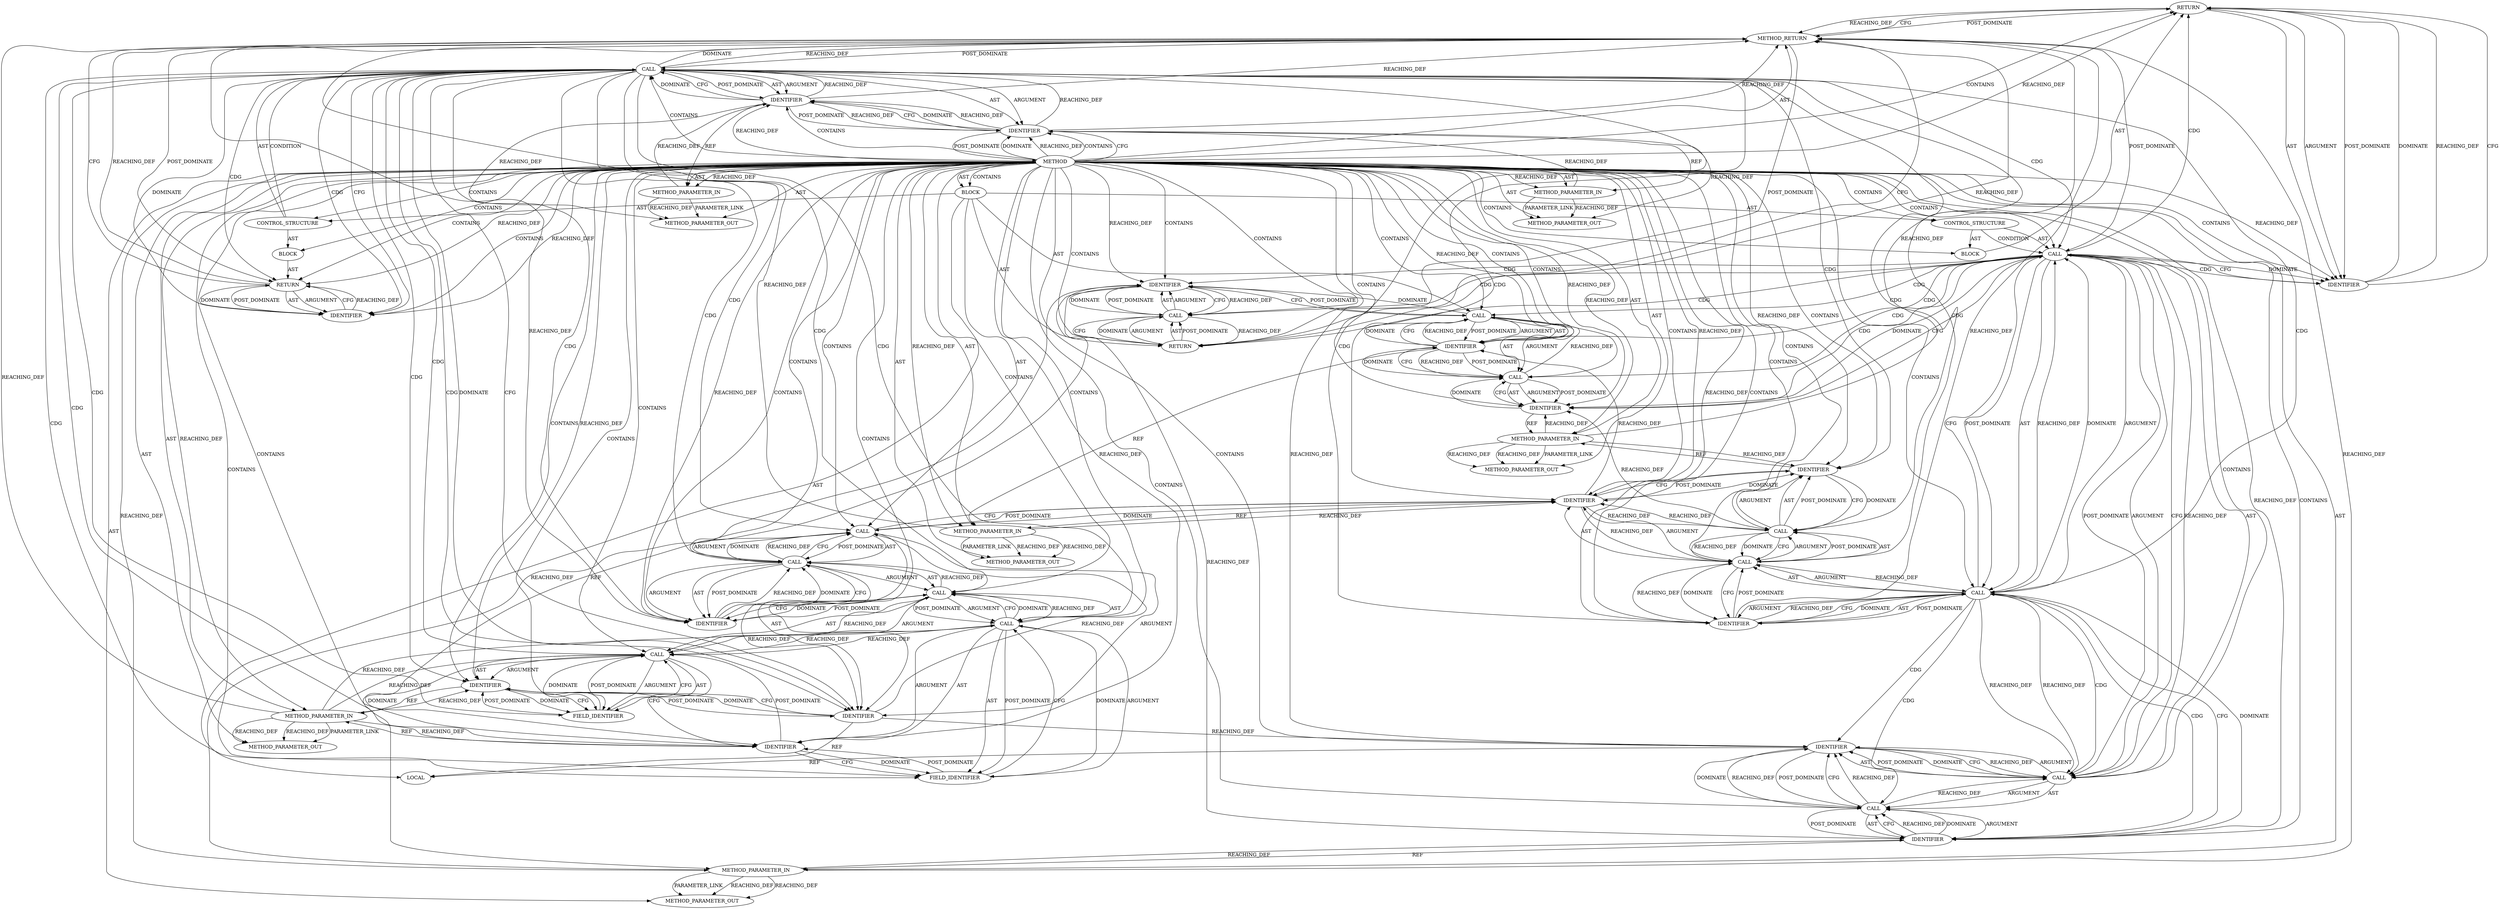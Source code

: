 digraph {
  15945 [label=RETURN ORDER=1 ARGUMENT_INDEX=1 CODE="return false;" COLUMN_NUMBER=3 LINE_NUMBER=1881]
  15933 [label=CALL ORDER=1 ARGUMENT_INDEX=-1 CODE="done - *flushed_at < SZ_128K && tcp_inq(sk) > max_rec" COLUMN_NUMBER=6 METHOD_FULL_NAME="<operator>.logicalAnd" LINE_NUMBER=1880 TYPE_FULL_NAME="<empty>" DISPATCH_TYPE="STATIC_DISPATCH" SIGNATURE="" NAME="<operator>.logicalAnd"]
  21669 [label=METHOD_PARAMETER_OUT ORDER=5 CODE="ssize_t done" IS_VARIADIC=false COLUMN_NUMBER=45 LINE_NUMBER=1871 TYPE_FULL_NAME="ssize_t" EVALUATION_STRATEGY="BY_VALUE" INDEX=5 NAME="done"]
  15923 [label=CALL ORDER=2 ARGUMENT_INDEX=2 CODE="prot->overhead_size - prot->tail_size + TLS_MAX_PAYLOAD_SIZE" COLUMN_NUMBER=12 METHOD_FULL_NAME="<operator>.addition" LINE_NUMBER=1879 TYPE_FULL_NAME="<empty>" DISPATCH_TYPE="STATIC_DISPATCH" SIGNATURE="" NAME="<operator>.addition"]
  15951 [label=RETURN ORDER=6 ARGUMENT_INDEX=-1 CODE="return sk_flush_backlog(sk);" COLUMN_NUMBER=2 LINE_NUMBER=1884]
  15926 [label=IDENTIFIER ORDER=1 ARGUMENT_INDEX=1 CODE="prot" COLUMN_NUMBER=12 LINE_NUMBER=1879 TYPE_FULL_NAME="tls_prot_info*" NAME="prot"]
  15936 [label=IDENTIFIER ORDER=1 ARGUMENT_INDEX=1 CODE="done" COLUMN_NUMBER=6 LINE_NUMBER=1880 TYPE_FULL_NAME="ssize_t" NAME="done"]
  21668 [label=METHOD_PARAMETER_OUT ORDER=4 CODE="size_t decrypted" IS_VARIADIC=false COLUMN_NUMBER=27 LINE_NUMBER=1871 TYPE_FULL_NAME="size_t" EVALUATION_STRATEGY="BY_VALUE" INDEX=4 NAME="decrypted"]
  15950 [label=IDENTIFIER ORDER=2 ARGUMENT_INDEX=2 CODE="done" COLUMN_NUMBER=16 LINE_NUMBER=1883 TYPE_FULL_NAME="ssize_t" NAME="done"]
  15912 [label=BLOCK ORDER=7 ARGUMENT_INDEX=-1 CODE="{
	size_t max_rec;

	if (len_left <= decrypted)
		return false;

	max_rec = prot->overhead_size - prot->tail_size + TLS_MAX_PAYLOAD_SIZE;
	if (done - *flushed_at < SZ_128K && tcp_inq(sk) > max_rec)
		return false;

	*flushed_at = done;
	return sk_flush_backlog(sk);
}" COLUMN_NUMBER=1 LINE_NUMBER=1873 TYPE_FULL_NAME="void"]
  15947 [label=CALL ORDER=5 ARGUMENT_INDEX=-1 CODE="*flushed_at = done" COLUMN_NUMBER=2 METHOD_FULL_NAME="<operator>.assignment" LINE_NUMBER=1883 TYPE_FULL_NAME="<empty>" DISPATCH_TYPE="STATIC_DISPATCH" SIGNATURE="" NAME="<operator>.assignment"]
  15921 [label=CALL ORDER=3 ARGUMENT_INDEX=-1 CODE="max_rec = prot->overhead_size - prot->tail_size + TLS_MAX_PAYLOAD_SIZE" COLUMN_NUMBER=2 METHOD_FULL_NAME="<operator>.assignment" LINE_NUMBER=1879 TYPE_FULL_NAME="<empty>" DISPATCH_TYPE="STATIC_DISPATCH" SIGNATURE="" NAME="<operator>.assignment"]
  15940 [label=CALL ORDER=2 ARGUMENT_INDEX=2 CODE="tcp_inq(sk) > max_rec" COLUMN_NUMBER=38 METHOD_FULL_NAME="<operator>.greaterThan" LINE_NUMBER=1880 TYPE_FULL_NAME="<empty>" DISPATCH_TYPE="STATIC_DISPATCH" SIGNATURE="" NAME="<operator>.greaterThan"]
  15922 [label=IDENTIFIER ORDER=1 ARGUMENT_INDEX=1 CODE="max_rec" COLUMN_NUMBER=2 LINE_NUMBER=1879 TYPE_FULL_NAME="size_t" NAME="max_rec"]
  15917 [label=IDENTIFIER ORDER=2 ARGUMENT_INDEX=2 CODE="decrypted" COLUMN_NUMBER=18 LINE_NUMBER=1876 TYPE_FULL_NAME="size_t" NAME="decrypted"]
  15938 [label=IDENTIFIER ORDER=1 ARGUMENT_INDEX=1 CODE="flushed_at" COLUMN_NUMBER=14 LINE_NUMBER=1880 TYPE_FULL_NAME="size_t*" NAME="flushed_at"]
  15927 [label=FIELD_IDENTIFIER ORDER=2 ARGUMENT_INDEX=2 CODE="overhead_size" COLUMN_NUMBER=12 LINE_NUMBER=1879 CANONICAL_NAME="overhead_size"]
  15915 [label=CALL ORDER=1 ARGUMENT_INDEX=-1 CODE="len_left <= decrypted" COLUMN_NUMBER=6 METHOD_FULL_NAME="<operator>.lessEqualsThan" LINE_NUMBER=1876 TYPE_FULL_NAME="<empty>" DISPATCH_TYPE="STATIC_DISPATCH" SIGNATURE="" NAME="<operator>.lessEqualsThan"]
  21666 [label=METHOD_PARAMETER_OUT ORDER=2 CODE="struct tls_prot_info *prot" IS_VARIADIC=false COLUMN_NUMBER=41 LINE_NUMBER=1870 TYPE_FULL_NAME="tls_prot_info*" EVALUATION_STRATEGY="BY_VALUE" INDEX=2 NAME="prot"]
  15916 [label=IDENTIFIER ORDER=1 ARGUMENT_INDEX=1 CODE="len_left" COLUMN_NUMBER=6 LINE_NUMBER=1876 TYPE_FULL_NAME="size_t" NAME="len_left"]
  21667 [label=METHOD_PARAMETER_OUT ORDER=3 CODE="size_t len_left" IS_VARIADIC=false COLUMN_NUMBER=10 LINE_NUMBER=1871 TYPE_FULL_NAME="size_t" EVALUATION_STRATEGY="BY_VALUE" INDEX=3 NAME="len_left"]
  15935 [label=CALL ORDER=1 ARGUMENT_INDEX=1 CODE="done - *flushed_at" COLUMN_NUMBER=6 METHOD_FULL_NAME="<operator>.subtraction" LINE_NUMBER=1880 TYPE_FULL_NAME="<empty>" DISPATCH_TYPE="STATIC_DISPATCH" SIGNATURE="" NAME="<operator>.subtraction"]
  15910 [label=METHOD_PARAMETER_IN ORDER=5 CODE="ssize_t done" IS_VARIADIC=false COLUMN_NUMBER=45 LINE_NUMBER=1871 TYPE_FULL_NAME="ssize_t" EVALUATION_STRATEGY="BY_VALUE" INDEX=5 NAME="done"]
  15925 [label=CALL ORDER=1 ARGUMENT_INDEX=1 CODE="prot->overhead_size" COLUMN_NUMBER=12 METHOD_FULL_NAME="<operator>.indirectFieldAccess" LINE_NUMBER=1879 TYPE_FULL_NAME="<empty>" DISPATCH_TYPE="STATIC_DISPATCH" SIGNATURE="" NAME="<operator>.indirectFieldAccess"]
  15941 [label=CALL ORDER=1 ARGUMENT_INDEX=1 CODE="tcp_inq(sk)" COLUMN_NUMBER=38 METHOD_FULL_NAME="tcp_inq" LINE_NUMBER=1880 TYPE_FULL_NAME="<empty>" DISPATCH_TYPE="STATIC_DISPATCH" SIGNATURE="" NAME="tcp_inq"]
  15908 [label=METHOD_PARAMETER_IN ORDER=3 CODE="size_t len_left" IS_VARIADIC=false COLUMN_NUMBER=10 LINE_NUMBER=1871 TYPE_FULL_NAME="size_t" EVALUATION_STRATEGY="BY_VALUE" INDEX=3 NAME="len_left"]
  15914 [label=CONTROL_STRUCTURE CONTROL_STRUCTURE_TYPE="IF" ORDER=2 PARSER_TYPE_NAME="CASTIfStatement" ARGUMENT_INDEX=-1 CODE="if (len_left <= decrypted)" COLUMN_NUMBER=2 LINE_NUMBER=1876]
  15948 [label=CALL ORDER=1 ARGUMENT_INDEX=1 CODE="*flushed_at" COLUMN_NUMBER=2 METHOD_FULL_NAME="<operator>.indirection" LINE_NUMBER=1883 TYPE_FULL_NAME="<empty>" DISPATCH_TYPE="STATIC_DISPATCH" SIGNATURE="" NAME="<operator>.indirection"]
  15919 [label=RETURN ORDER=1 ARGUMENT_INDEX=1 CODE="return false;" COLUMN_NUMBER=3 LINE_NUMBER=1877]
  15931 [label=IDENTIFIER ORDER=2 ARGUMENT_INDEX=2 CODE="TLS_MAX_PAYLOAD_SIZE" COLUMN_NUMBER=52 LINE_NUMBER=1879 TYPE_FULL_NAME="ANY" NAME="TLS_MAX_PAYLOAD_SIZE"]
  15949 [label=IDENTIFIER ORDER=1 ARGUMENT_INDEX=1 CODE="flushed_at" COLUMN_NUMBER=3 LINE_NUMBER=1883 TYPE_FULL_NAME="size_t*" NAME="flushed_at"]
  21665 [label=METHOD_PARAMETER_OUT ORDER=1 CODE="struct sock *sk" IS_VARIADIC=false COLUMN_NUMBER=24 LINE_NUMBER=1870 TYPE_FULL_NAME="sock*" EVALUATION_STRATEGY="BY_VALUE" INDEX=1 NAME="sk"]
  15930 [label=FIELD_IDENTIFIER ORDER=2 ARGUMENT_INDEX=2 CODE="tail_size" COLUMN_NUMBER=34 LINE_NUMBER=1879 CANONICAL_NAME="tail_size"]
  15929 [label=IDENTIFIER ORDER=1 ARGUMENT_INDEX=1 CODE="prot" COLUMN_NUMBER=34 LINE_NUMBER=1879 TYPE_FULL_NAME="tls_prot_info*" NAME="prot"]
  15944 [label=BLOCK ORDER=2 ARGUMENT_INDEX=-1 CODE="<empty>" COLUMN_NUMBER=3 LINE_NUMBER=1881 TYPE_FULL_NAME="void"]
  15939 [label=IDENTIFIER ORDER=2 ARGUMENT_INDEX=2 CODE="SZ_128K" COLUMN_NUMBER=27 LINE_NUMBER=1880 TYPE_FULL_NAME="ANY" NAME="SZ_128K"]
  15952 [label=CALL ORDER=1 ARGUMENT_INDEX=-1 CODE="sk_flush_backlog(sk)" COLUMN_NUMBER=9 METHOD_FULL_NAME="sk_flush_backlog" LINE_NUMBER=1884 TYPE_FULL_NAME="<empty>" DISPATCH_TYPE="STATIC_DISPATCH" SIGNATURE="" NAME="sk_flush_backlog"]
  15954 [label=METHOD_RETURN ORDER=8 CODE="RET" COLUMN_NUMBER=1 LINE_NUMBER=1869 TYPE_FULL_NAME="bool" EVALUATION_STRATEGY="BY_VALUE"]
  15942 [label=IDENTIFIER ORDER=1 ARGUMENT_INDEX=1 CODE="sk" COLUMN_NUMBER=46 LINE_NUMBER=1880 TYPE_FULL_NAME="sock*" NAME="sk"]
  21670 [label=METHOD_PARAMETER_OUT ORDER=6 CODE="size_t *flushed_at" IS_VARIADIC=false COLUMN_NUMBER=10 LINE_NUMBER=1872 TYPE_FULL_NAME="size_t*" EVALUATION_STRATEGY="BY_VALUE" INDEX=6 NAME="flushed_at"]
  15911 [label=METHOD_PARAMETER_IN ORDER=6 CODE="size_t *flushed_at" IS_VARIADIC=false COLUMN_NUMBER=10 LINE_NUMBER=1872 TYPE_FULL_NAME="size_t*" EVALUATION_STRATEGY="BY_VALUE" INDEX=6 NAME="flushed_at"]
  15943 [label=IDENTIFIER ORDER=2 ARGUMENT_INDEX=2 CODE="max_rec" COLUMN_NUMBER=52 LINE_NUMBER=1880 TYPE_FULL_NAME="size_t" NAME="max_rec"]
  15924 [label=CALL ORDER=1 ARGUMENT_INDEX=1 CODE="prot->overhead_size - prot->tail_size" COLUMN_NUMBER=12 METHOD_FULL_NAME="<operator>.subtraction" LINE_NUMBER=1879 TYPE_FULL_NAME="<empty>" DISPATCH_TYPE="STATIC_DISPATCH" SIGNATURE="" NAME="<operator>.subtraction"]
  15907 [label=METHOD_PARAMETER_IN ORDER=2 CODE="struct tls_prot_info *prot" IS_VARIADIC=false COLUMN_NUMBER=41 LINE_NUMBER=1870 TYPE_FULL_NAME="tls_prot_info*" EVALUATION_STRATEGY="BY_VALUE" INDEX=2 NAME="prot"]
  15934 [label=CALL ORDER=1 ARGUMENT_INDEX=1 CODE="done - *flushed_at < SZ_128K" COLUMN_NUMBER=6 METHOD_FULL_NAME="<operator>.lessThan" LINE_NUMBER=1880 TYPE_FULL_NAME="<empty>" DISPATCH_TYPE="STATIC_DISPATCH" SIGNATURE="" NAME="<operator>.lessThan"]
  15913 [label=LOCAL ORDER=1 CODE="size_t max_rec" COLUMN_NUMBER=9 LINE_NUMBER=1874 TYPE_FULL_NAME="size_t" NAME="max_rec"]
  15946 [label=IDENTIFIER ORDER=1 ARGUMENT_INDEX=-1 CODE="false" COLUMN_NUMBER=10 LINE_NUMBER=1881 TYPE_FULL_NAME="ANY" NAME="false"]
  15906 [label=METHOD_PARAMETER_IN ORDER=1 CODE="struct sock *sk" IS_VARIADIC=false COLUMN_NUMBER=24 LINE_NUMBER=1870 TYPE_FULL_NAME="sock*" EVALUATION_STRATEGY="BY_VALUE" INDEX=1 NAME="sk"]
  15953 [label=IDENTIFIER ORDER=1 ARGUMENT_INDEX=1 CODE="sk" COLUMN_NUMBER=26 LINE_NUMBER=1884 TYPE_FULL_NAME="sock*" NAME="sk"]
  15905 [label=METHOD COLUMN_NUMBER=1 LINE_NUMBER=1869 COLUMN_NUMBER_END=1 IS_EXTERNAL=false SIGNATURE="bool tls_read_flush_backlog (sock*,tls_prot_info*,size_t,size_t,ssize_t,size_t*)" NAME="tls_read_flush_backlog" AST_PARENT_TYPE="TYPE_DECL" AST_PARENT_FULL_NAME="tls_sw.c:<global>" ORDER=41 CODE="static bool
tls_read_flush_backlog(struct sock *sk, struct tls_prot_info *prot,
		       size_t len_left, size_t decrypted, ssize_t done,
		       size_t *flushed_at)
{
	size_t max_rec;

	if (len_left <= decrypted)
		return false;

	max_rec = prot->overhead_size - prot->tail_size + TLS_MAX_PAYLOAD_SIZE;
	if (done - *flushed_at < SZ_128K && tcp_inq(sk) > max_rec)
		return false;

	*flushed_at = done;
	return sk_flush_backlog(sk);
}" FULL_NAME="tls_read_flush_backlog" LINE_NUMBER_END=1885 FILENAME="tls_sw.c"]
  15920 [label=IDENTIFIER ORDER=1 ARGUMENT_INDEX=-1 CODE="false" COLUMN_NUMBER=10 LINE_NUMBER=1877 TYPE_FULL_NAME="ANY" NAME="false"]
  15937 [label=CALL ORDER=2 ARGUMENT_INDEX=2 CODE="*flushed_at" COLUMN_NUMBER=13 METHOD_FULL_NAME="<operator>.indirection" LINE_NUMBER=1880 TYPE_FULL_NAME="<empty>" DISPATCH_TYPE="STATIC_DISPATCH" SIGNATURE="" NAME="<operator>.indirection"]
  15928 [label=CALL ORDER=2 ARGUMENT_INDEX=2 CODE="prot->tail_size" COLUMN_NUMBER=34 METHOD_FULL_NAME="<operator>.indirectFieldAccess" LINE_NUMBER=1879 TYPE_FULL_NAME="<empty>" DISPATCH_TYPE="STATIC_DISPATCH" SIGNATURE="" NAME="<operator>.indirectFieldAccess"]
  15932 [label=CONTROL_STRUCTURE CONTROL_STRUCTURE_TYPE="IF" ORDER=4 PARSER_TYPE_NAME="CASTIfStatement" ARGUMENT_INDEX=-1 CODE="if (done - *flushed_at < SZ_128K && tcp_inq(sk) > max_rec)" COLUMN_NUMBER=2 LINE_NUMBER=1880]
  15918 [label=BLOCK ORDER=2 ARGUMENT_INDEX=-1 CODE="<empty>" COLUMN_NUMBER=3 LINE_NUMBER=1877 TYPE_FULL_NAME="void"]
  15909 [label=METHOD_PARAMETER_IN ORDER=4 CODE="size_t decrypted" IS_VARIADIC=false COLUMN_NUMBER=27 LINE_NUMBER=1871 TYPE_FULL_NAME="size_t" EVALUATION_STRATEGY="BY_VALUE" INDEX=4 NAME="decrypted"]
  15930 -> 15928 [label=CFG ]
  15912 -> 15932 [label=AST ]
  15937 -> 15936 [label=REACHING_DEF VARIABLE="*flushed_at"]
  15905 -> 15945 [label=REACHING_DEF VARIABLE=""]
  15915 -> 15924 [label=CDG ]
  15924 -> 15928 [label=AST ]
  15917 -> 15915 [label=REACHING_DEF VARIABLE="decrypted"]
  15952 -> 15951 [label=REACHING_DEF VARIABLE="sk_flush_backlog(sk)"]
  15919 -> 15920 [label=POST_DOMINATE ]
  15919 -> 15954 [label=REACHING_DEF VARIABLE="<RET>"]
  15905 -> 15943 [label=CONTAINS ]
  15905 -> 15919 [label=REACHING_DEF VARIABLE=""]
  15947 -> 15950 [label=POST_DOMINATE ]
  15915 -> 15936 [label=CDG ]
  15905 -> 21668 [label=AST ]
  15934 -> 15933 [label=CFG ]
  15909 -> 21668 [label=REACHING_DEF VARIABLE="decrypted"]
  15910 -> 15954 [label=REACHING_DEF VARIABLE="done"]
  15934 -> 15935 [label=AST ]
  15907 -> 15954 [label=REACHING_DEF VARIABLE="prot"]
  15920 -> 15919 [label=CFG ]
  15917 -> 21668 [label=REACHING_DEF VARIABLE="decrypted"]
  15931 -> 15954 [label=REACHING_DEF VARIABLE="TLS_MAX_PAYLOAD_SIZE"]
  15937 -> 15935 [label=REACHING_DEF VARIABLE="*flushed_at"]
  15905 -> 15949 [label=CONTAINS ]
  15933 -> 15947 [label=CDG ]
  15905 -> 15911 [label=AST ]
  15935 -> 15937 [label=ARGUMENT ]
  15944 -> 15945 [label=AST ]
  15914 -> 15918 [label=AST ]
  15905 -> 15946 [label=CONTAINS ]
  15905 -> 15938 [label=CONTAINS ]
  15905 -> 15939 [label=REACHING_DEF VARIABLE=""]
  15905 -> 21669 [label=AST ]
  15915 -> 15917 [label=POST_DOMINATE ]
  15938 -> 15911 [label=REF ]
  15905 -> 15948 [label=CONTAINS ]
  15936 -> 15938 [label=DOMINATE ]
  15905 -> 15944 [label=CONTAINS ]
  15907 -> 15926 [label=REACHING_DEF VARIABLE="prot"]
  15951 -> 15952 [label=ARGUMENT ]
  15905 -> 15919 [label=CONTAINS ]
  15939 -> 15934 [label=REACHING_DEF VARIABLE="SZ_128K"]
  15915 -> 15917 [label=AST ]
  15922 -> 15926 [label=DOMINATE ]
  15915 -> 15929 [label=CDG ]
  15912 -> 15914 [label=AST ]
  15932 -> 15944 [label=AST ]
  15923 -> 15921 [label=DOMINATE ]
  15937 -> 15935 [label=CFG ]
  15927 -> 15925 [label=DOMINATE ]
  15938 -> 15937 [label=CFG ]
  15926 -> 15927 [label=DOMINATE ]
  15917 -> 15909 [label=REF ]
  15951 -> 15952 [label=AST ]
  15931 -> 15923 [label=REACHING_DEF VARIABLE="TLS_MAX_PAYLOAD_SIZE"]
  15905 -> 15916 [label=DOMINATE ]
  15941 -> 15943 [label=CFG ]
  15949 -> 15948 [label=DOMINATE ]
  15915 -> 15939 [label=CDG ]
  15933 -> 15934 [label=ARGUMENT ]
  15933 -> 15949 [label=CFG ]
  15905 -> 15932 [label=CONTAINS ]
  15905 -> 15916 [label=REACHING_DEF VARIABLE=""]
  15923 -> 15931 [label=ARGUMENT ]
  15921 -> 15922 [label=AST ]
  15948 -> 15950 [label=DOMINATE ]
  15941 -> 15942 [label=ARGUMENT ]
  15933 -> 15950 [label=CDG ]
  15954 -> 15915 [label=POST_DOMINATE ]
  15951 -> 15954 [label=CFG ]
  15948 -> 15949 [label=AST ]
  15905 -> 15942 [label=CONTAINS ]
  15934 -> 15941 [label=CDG ]
  15905 -> 15934 [label=CONTAINS ]
  15916 -> 15954 [label=REACHING_DEF VARIABLE="len_left"]
  15905 -> 15931 [label=CONTAINS ]
  15938 -> 15937 [label=DOMINATE ]
  15907 -> 15929 [label=REACHING_DEF VARIABLE="prot"]
  15905 -> 15937 [label=CONTAINS ]
  15936 -> 15937 [label=REACHING_DEF VARIABLE="done"]
  15905 -> 15938 [label=REACHING_DEF VARIABLE=""]
  15910 -> 21669 [label=REACHING_DEF VARIABLE="done"]
  15910 -> 21669 [label=REACHING_DEF VARIABLE="done"]
  15926 -> 15927 [label=CFG ]
  15953 -> 15952 [label=DOMINATE ]
  15932 -> 15933 [label=CONDITION ]
  15911 -> 21670 [label=PARAMETER_LINK ]
  15934 -> 15933 [label=REACHING_DEF VARIABLE="done - *flushed_at < SZ_128K"]
  15935 -> 15936 [label=ARGUMENT ]
  15950 -> 15947 [label=DOMINATE ]
  15905 -> 15929 [label=CONTAINS ]
  15910 -> 15936 [label=REACHING_DEF VARIABLE="done"]
  15915 -> 15928 [label=CDG ]
  15906 -> 21665 [label=PARAMETER_LINK ]
  15911 -> 15938 [label=REACHING_DEF VARIABLE="flushed_at"]
  15920 -> 15919 [label=REACHING_DEF VARIABLE="false"]
  15921 -> 15922 [label=ARGUMENT ]
  15915 -> 15926 [label=CDG ]
  15905 -> 15953 [label=REACHING_DEF VARIABLE=""]
  15945 -> 15946 [label=AST ]
  15933 -> 15940 [label=ARGUMENT ]
  15924 -> 15931 [label=DOMINATE ]
  15943 -> 15940 [label=REACHING_DEF VARIABLE="max_rec"]
  15915 -> 15934 [label=CDG ]
  15936 -> 15921 [label=POST_DOMINATE ]
  15905 -> 15911 [label=REACHING_DEF VARIABLE=""]
  15928 -> 15930 [label=ARGUMENT ]
  15937 -> 15938 [label=ARGUMENT ]
  15905 -> 15941 [label=CONTAINS ]
  15942 -> 15941 [label=CFG ]
  15923 -> 15924 [label=ARGUMENT ]
  15915 -> 15922 [label=CDG ]
  15915 -> 15937 [label=CDG ]
  15905 -> 15945 [label=CONTAINS ]
  15929 -> 15930 [label=CFG ]
  15915 -> 15923 [label=CDG ]
  15909 -> 21668 [label=PARAMETER_LINK ]
  15905 -> 15908 [label=AST ]
  15905 -> 15931 [label=REACHING_DEF VARIABLE=""]
  15915 -> 15954 [label=DOMINATE ]
  15925 -> 15928 [label=REACHING_DEF VARIABLE="prot->overhead_size"]
  15933 -> 15940 [label=AST ]
  15934 -> 15942 [label=CDG ]
  15928 -> 15924 [label=CFG ]
  15917 -> 15954 [label=REACHING_DEF VARIABLE="decrypted"]
  15919 -> 15920 [label=AST ]
  15935 -> 15934 [label=REACHING_DEF VARIABLE="done - *flushed_at"]
  15905 -> 15918 [label=CONTAINS ]
  15921 -> 15936 [label=DOMINATE ]
  15923 -> 15924 [label=AST ]
  15915 -> 15917 [label=ARGUMENT ]
  15916 -> 15908 [label=REF ]
  15919 -> 15920 [label=ARGUMENT ]
  15905 -> 15906 [label=REACHING_DEF VARIABLE=""]
  15954 -> 15919 [label=POST_DOMINATE ]
  15924 -> 15923 [label=REACHING_DEF VARIABLE="prot->overhead_size - prot->tail_size"]
  15916 -> 15915 [label=REACHING_DEF VARIABLE="len_left"]
  15908 -> 15916 [label=REACHING_DEF VARIABLE="len_left"]
  15947 -> 15948 [label=AST ]
  15924 -> 15931 [label=CFG ]
  15952 -> 15953 [label=POST_DOMINATE ]
  15937 -> 15949 [label=REACHING_DEF VARIABLE="*flushed_at"]
  15940 -> 15933 [label=CFG ]
  15907 -> 21666 [label=REACHING_DEF VARIABLE="prot"]
  15907 -> 21666 [label=REACHING_DEF VARIABLE="prot"]
  15915 -> 15921 [label=CDG ]
  15905 -> 15936 [label=CONTAINS ]
  15941 -> 15943 [label=REACHING_DEF VARIABLE="tcp_inq(sk)"]
  15951 -> 15954 [label=REACHING_DEF VARIABLE="<RET>"]
  15925 -> 15926 [label=AST ]
  15948 -> 15950 [label=CFG ]
  15942 -> 15941 [label=REACHING_DEF VARIABLE="sk"]
  15915 -> 15935 [label=CDG ]
  15924 -> 15928 [label=POST_DOMINATE ]
  15923 -> 15921 [label=REACHING_DEF VARIABLE="prot->overhead_size - prot->tail_size + TLS_MAX_PAYLOAD_SIZE"]
  15921 -> 15923 [label=POST_DOMINATE ]
  15933 -> 15953 [label=CDG ]
  15916 -> 15905 [label=POST_DOMINATE ]
  15933 -> 15949 [label=CDG ]
  15928 -> 15924 [label=DOMINATE ]
  15929 -> 15925 [label=POST_DOMINATE ]
  15940 -> 15943 [label=ARGUMENT ]
  15925 -> 15927 [label=POST_DOMINATE ]
  15911 -> 21670 [label=REACHING_DEF VARIABLE="flushed_at"]
  15911 -> 21670 [label=REACHING_DEF VARIABLE="flushed_at"]
  15905 -> 21665 [label=AST ]
  15943 -> 15913 [label=REF ]
  15905 -> 15942 [label=REACHING_DEF VARIABLE=""]
  15926 -> 15907 [label=REF ]
  15933 -> 15934 [label=POST_DOMINATE ]
  15939 -> 15934 [label=CFG ]
  15905 -> 15926 [label=CONTAINS ]
  15905 -> 15939 [label=CONTAINS ]
  15953 -> 15952 [label=CFG ]
  15939 -> 15934 [label=DOMINATE ]
  15905 -> 15915 [label=CONTAINS ]
  15933 -> 15951 [label=CDG ]
  15905 -> 15917 [label=REACHING_DEF VARIABLE=""]
  15905 -> 15926 [label=REACHING_DEF VARIABLE=""]
  15912 -> 15951 [label=AST ]
  15905 -> 15935 [label=CONTAINS ]
  15915 -> 15922 [label=DOMINATE ]
  15908 -> 21667 [label=REACHING_DEF VARIABLE="len_left"]
  15928 -> 15929 [label=ARGUMENT ]
  15928 -> 15930 [label=AST ]
  15915 -> 15916 [label=AST ]
  15905 -> 15916 [label=CONTAINS ]
  15953 -> 15906 [label=REF ]
  15917 -> 15915 [label=DOMINATE ]
  15905 -> 15954 [label=AST ]
  15946 -> 15945 [label=DOMINATE ]
  15950 -> 15948 [label=REACHING_DEF VARIABLE="done"]
  15943 -> 15940 [label=DOMINATE ]
  15933 -> 15945 [label=CDG ]
  15922 -> 15913 [label=REF ]
  15945 -> 15946 [label=ARGUMENT ]
  15916 -> 21667 [label=REACHING_DEF VARIABLE="len_left"]
  15935 -> 15936 [label=AST ]
  15947 -> 15950 [label=ARGUMENT ]
  15943 -> 15941 [label=POST_DOMINATE ]
  15915 -> 15920 [label=CDG ]
  15941 -> 15942 [label=POST_DOMINATE ]
  15942 -> 15906 [label=REF ]
  15934 -> 15940 [label=REACHING_DEF VARIABLE="done - *flushed_at < SZ_128K"]
  15905 -> 15921 [label=CONTAINS ]
  15936 -> 15935 [label=REACHING_DEF VARIABLE="done"]
  15905 -> 15936 [label=REACHING_DEF VARIABLE=""]
  15905 -> 15930 [label=CONTAINS ]
  15915 -> 15931 [label=CDG ]
  15933 -> 15949 [label=DOMINATE ]
  15915 -> 15920 [label=DOMINATE ]
  15952 -> 15953 [label=AST ]
  15905 -> 15952 [label=CONTAINS ]
  15909 -> 15917 [label=REACHING_DEF VARIABLE="decrypted"]
  15927 -> 15925 [label=CFG ]
  15954 -> 15945 [label=POST_DOMINATE ]
  15906 -> 15953 [label=REACHING_DEF VARIABLE="sk"]
  15953 -> 15952 [label=REACHING_DEF VARIABLE="sk"]
  15905 -> 15922 [label=CONTAINS ]
  15921 -> 15923 [label=AST ]
  15915 -> 15920 [label=CFG ]
  15951 -> 15952 [label=POST_DOMINATE ]
  15905 -> 15943 [label=REACHING_DEF VARIABLE=""]
  15947 -> 15948 [label=ARGUMENT ]
  15929 -> 15930 [label=DOMINATE ]
  15928 -> 15929 [label=AST ]
  15929 -> 15907 [label=REF ]
  15934 -> 15939 [label=ARGUMENT ]
  15905 -> 15907 [label=REACHING_DEF VARIABLE=""]
  15931 -> 15924 [label=POST_DOMINATE ]
  15916 -> 15917 [label=CFG ]
  15924 -> 15928 [label=ARGUMENT ]
  15918 -> 15919 [label=AST ]
  15948 -> 15949 [label=ARGUMENT ]
  15954 -> 15951 [label=POST_DOMINATE ]
  15934 -> 15942 [label=CFG ]
  15922 -> 15921 [label=REACHING_DEF VARIABLE="max_rec"]
  15943 -> 15941 [label=REACHING_DEF VARIABLE="max_rec"]
  15945 -> 15954 [label=REACHING_DEF VARIABLE="<RET>"]
  15919 -> 15954 [label=CFG ]
  15924 -> 15925 [label=ARGUMENT ]
  15916 -> 15917 [label=DOMINATE ]
  15905 -> 15909 [label=AST ]
  15916 -> 15917 [label=REACHING_DEF VARIABLE="len_left"]
  15905 -> 15916 [label=CFG ]
  15925 -> 15927 [label=ARGUMENT ]
  15905 -> 15953 [label=CONTAINS ]
  15905 -> 21666 [label=AST ]
  15915 -> 15938 [label=CDG ]
  15936 -> 15950 [label=REACHING_DEF VARIABLE="done"]
  15935 -> 15939 [label=DOMINATE ]
  15930 -> 15928 [label=DOMINATE ]
  15905 -> 21670 [label=AST ]
  15905 -> 15906 [label=AST ]
  15933 -> 15946 [label=CDG ]
  15933 -> 15940 [label=POST_DOMINATE ]
  15947 -> 15953 [label=DOMINATE ]
  15939 -> 15935 [label=POST_DOMINATE ]
  15946 -> 15945 [label=REACHING_DEF VARIABLE="false"]
  15938 -> 15936 [label=POST_DOMINATE ]
  15935 -> 15937 [label=POST_DOMINATE ]
  15934 -> 15935 [label=ARGUMENT ]
  15906 -> 21665 [label=REACHING_DEF VARIABLE="sk"]
  15906 -> 21665 [label=REACHING_DEF VARIABLE="sk"]
  15911 -> 15954 [label=REACHING_DEF VARIABLE="flushed_at"]
  15942 -> 15953 [label=REACHING_DEF VARIABLE="sk"]
  15937 -> 15938 [label=AST ]
  15954 -> 15933 [label=POST_DOMINATE ]
  15923 -> 15921 [label=CFG ]
  15934 -> 15943 [label=CDG ]
  15940 -> 15934 [label=REACHING_DEF VARIABLE="tcp_inq(sk) > max_rec"]
  15905 -> 15920 [label=REACHING_DEF VARIABLE=""]
  15905 -> 15933 [label=CONTAINS ]
  15923 -> 15931 [label=AST ]
  15936 -> 15910 [label=REF ]
  15905 -> 15912 [label=CONTAINS ]
  15940 -> 15941 [label=ARGUMENT ]
  15908 -> 21667 [label=PARAMETER_LINK ]
  15932 -> 15933 [label=AST ]
  15905 -> 15925 [label=CONTAINS ]
  15917 -> 15916 [label=POST_DOMINATE ]
  15905 -> 15929 [label=REACHING_DEF VARIABLE=""]
  15928 -> 15930 [label=POST_DOMINATE ]
  15949 -> 15911 [label=REF ]
  15927 -> 15926 [label=POST_DOMINATE ]
  15911 -> 15949 [label=REACHING_DEF VARIABLE="flushed_at"]
  15905 -> 15950 [label=REACHING_DEF VARIABLE=""]
  15915 -> 15922 [label=CFG ]
  15945 -> 15954 [label=CFG ]
  15905 -> 15909 [label=REACHING_DEF VARIABLE=""]
  15934 -> 15939 [label=AST ]
  15922 -> 15943 [label=REACHING_DEF VARIABLE="max_rec"]
  15940 -> 15943 [label=AST ]
  15905 -> 15917 [label=CONTAINS ]
  15934 -> 15939 [label=POST_DOMINATE ]
  15910 -> 21669 [label=PARAMETER_LINK ]
  15905 -> 15910 [label=REACHING_DEF VARIABLE=""]
  15905 -> 21667 [label=AST ]
  15952 -> 15951 [label=CFG ]
  15947 -> 15953 [label=CFG ]
  15950 -> 15947 [label=CFG ]
  15925 -> 15929 [label=DOMINATE ]
  15948 -> 15949 [label=POST_DOMINATE ]
  15915 -> 15954 [label=REACHING_DEF VARIABLE="len_left <= decrypted"]
  15935 -> 15939 [label=CFG ]
  15933 -> 15946 [label=CFG ]
  15925 -> 15926 [label=ARGUMENT ]
  15943 -> 15940 [label=CFG ]
  15907 -> 21666 [label=PARAMETER_LINK ]
  15930 -> 15929 [label=POST_DOMINATE ]
  15923 -> 15931 [label=POST_DOMINATE ]
  15907 -> 15925 [label=REACHING_DEF VARIABLE="prot"]
  15923 -> 15922 [label=REACHING_DEF VARIABLE="prot->overhead_size - prot->tail_size + TLS_MAX_PAYLOAD_SIZE"]
  15950 -> 15947 [label=REACHING_DEF VARIABLE="done"]
  15925 -> 15927 [label=AST ]
  15937 -> 15935 [label=DOMINATE ]
  15905 -> 15914 [label=CONTAINS ]
  15952 -> 15953 [label=ARGUMENT ]
  15905 -> 15940 [label=CONTAINS ]
  15914 -> 15915 [label=CONDITION ]
  15907 -> 15928 [label=REACHING_DEF VARIABLE="prot"]
  15937 -> 15938 [label=POST_DOMINATE ]
  15947 -> 15950 [label=AST ]
  15928 -> 15924 [label=REACHING_DEF VARIABLE="prot->tail_size"]
  15941 -> 15943 [label=DOMINATE ]
  15953 -> 15947 [label=POST_DOMINATE ]
  15915 -> 15916 [label=ARGUMENT ]
  15912 -> 15947 [label=AST ]
  15933 -> 15952 [label=CDG ]
  15924 -> 15925 [label=AST ]
  15905 -> 15920 [label=CONTAINS ]
  15940 -> 15933 [label=REACHING_DEF VARIABLE="tcp_inq(sk) > max_rec"]
  15949 -> 15948 [label=CFG ]
  15948 -> 15947 [label=REACHING_DEF VARIABLE="*flushed_at"]
  15921 -> 15923 [label=ARGUMENT ]
  15952 -> 15951 [label=DOMINATE ]
  15915 -> 15933 [label=CDG ]
  15939 -> 15954 [label=REACHING_DEF VARIABLE="SZ_128K"]
  15925 -> 15924 [label=REACHING_DEF VARIABLE="prot->overhead_size"]
  15905 -> 15947 [label=CONTAINS ]
  15915 -> 15925 [label=CDG ]
  15946 -> 15945 [label=CFG ]
  15936 -> 15938 [label=CFG ]
  15922 -> 15926 [label=CFG ]
  15915 -> 15919 [label=CDG ]
  15934 -> 15942 [label=DOMINATE ]
  15945 -> 15946 [label=POST_DOMINATE ]
  15920 -> 15919 [label=DOMINATE ]
  15915 -> 15930 [label=CDG ]
  15905 -> 15928 [label=CONTAINS ]
  15905 -> 15907 [label=AST ]
  15906 -> 15954 [label=REACHING_DEF VARIABLE="sk"]
  15917 -> 15915 [label=CFG ]
  15905 -> 15949 [label=REACHING_DEF VARIABLE=""]
  15940 -> 15941 [label=AST ]
  15912 -> 15913 [label=AST ]
  15905 -> 15923 [label=CONTAINS ]
  15912 -> 15921 [label=AST ]
  15934 -> 15940 [label=CDG ]
  15921 -> 15936 [label=CFG ]
  15926 -> 15922 [label=POST_DOMINATE ]
  15931 -> 15923 [label=DOMINATE ]
  15915 -> 15927 [label=CDG ]
  15925 -> 15929 [label=CFG ]
  15934 -> 15933 [label=DOMINATE ]
  15905 -> 15910 [label=AST ]
  15914 -> 15915 [label=AST ]
  15940 -> 15943 [label=POST_DOMINATE ]
  15905 -> 15946 [label=REACHING_DEF VARIABLE=""]
  15942 -> 15941 [label=DOMINATE ]
  15905 -> 15950 [label=CONTAINS ]
  15905 -> 15924 [label=CONTAINS ]
  15905 -> 15908 [label=REACHING_DEF VARIABLE=""]
  15917 -> 15916 [label=REACHING_DEF VARIABLE="decrypted"]
  15939 -> 15935 [label=REACHING_DEF VARIABLE="SZ_128K"]
  15935 -> 15937 [label=AST ]
  15906 -> 15942 [label=REACHING_DEF VARIABLE="sk"]
  15950 -> 15948 [label=POST_DOMINATE ]
  15905 -> 15912 [label=AST ]
  15941 -> 15942 [label=AST ]
  15928 -> 15925 [label=REACHING_DEF VARIABLE="prot->tail_size"]
  15933 -> 15934 [label=AST ]
  15905 -> 15951 [label=CONTAINS ]
  15933 -> 15948 [label=CDG ]
  15933 -> 15946 [label=DOMINATE ]
  15941 -> 15940 [label=REACHING_DEF VARIABLE="tcp_inq(sk)"]
  15950 -> 15910 [label=REF ]
  15931 -> 15923 [label=CFG ]
  15905 -> 15927 [label=CONTAINS ]
}
